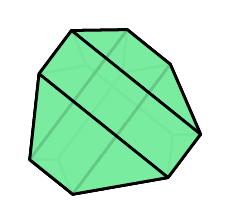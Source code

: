 % polymake for julian
% Thu Jul  5 11:56:52 2018
% q

\begin{tikzpicture}[x  = {(0.959cm,0.111cm)},
                    y  = {(-0.133cm,0.989cm)},
                    z  = {(0.251cm,0.101cm)},
                    scale = .5,
                    color = {lightgray}]


  % DEF POINTS
  \coordinate (v0_q) at (2, 1, -1);
  \coordinate (v1_q) at (1, 2, -1);
  \coordinate (v2_q) at (2, -1, 1);
  \coordinate (v3_q) at (1, -1, 2);
  \coordinate (v4_q) at (1, 1, -2);
  \coordinate (v5_q) at (-1, 2, 1);
  \coordinate (v6_q) at (-1, 1, 2);
  \coordinate (v7_q) at (1, -2, 1);
  \coordinate (v8_q) at (-1, -1, -2);
  \coordinate (v9_q) at (-1, -2, -1);
  \coordinate (v10_q) at (-2, 1, 1);
  \coordinate (v11_q) at (-2, -1, -1);


  % EDGES STYLE
  \definecolor{edgecolor_q}{rgb}{ 0,0,0 }
  \tikzstyle{facestyle_q} = [fill=none, fill opacity=0.85, preaction={draw=white, line cap=round, line width=1.5 pt}, draw=edgecolor_q, line width=1 pt, line cap=round, line join=round]


  % FACES and EDGES and POINTS in the right order
  \draw[facestyle_q] (v8_q) -- (v9_q) -- (v11_q) -- (v8_q) -- cycle;
  \draw[facestyle_q] (v4_q) -- (v8_q) -- (v11_q) -- (v10_q) -- (v5_q) -- (v1_q) -- (v4_q) -- cycle;
  \draw[facestyle_q] (v0_q) -- (v2_q) -- (v7_q) -- (v9_q) -- (v8_q) -- (v4_q) -- (v0_q) -- cycle;


  %POINTS


  %FACETS
  \draw[facestyle_q] (v0_q) -- (v4_q) -- (v1_q) -- (v0_q) -- cycle;


  %POINTS


  %FACETS
  \draw[facestyle_q] (v3_q) -- (v2_q) -- (v0_q) -- (v1_q) -- (v5_q) -- (v6_q) -- (v3_q) -- cycle;


  %POINTS


  %FACETS
  \draw[facestyle_q] (v7_q) -- (v2_q) -- (v3_q) -- (v7_q) -- cycle;


  %POINTS


  %FACETS
  \draw[facestyle_q] (v10_q) -- (v6_q) -- (v5_q) -- (v10_q) -- cycle;


  %POINTS


  %FACETS
  \draw[facestyle_q] (v9_q) -- (v7_q) -- (v3_q) -- (v6_q) -- (v10_q) -- (v11_q) -- (v9_q) -- cycle;


  %POINTS


  %FACETS

  % DEF POINTS
  \coordinate (v0_unnamed__1) at (2, 1, -1);
  \coordinate (v1_unnamed__1) at (1, 2, -1);
  \coordinate (v2_unnamed__1) at (2, -1, 1);
  \coordinate (v3_unnamed__1) at (-1, 2, 1);
  \coordinate (v4_unnamed__1) at (1, -2, 1);
  \coordinate (v5_unnamed__1) at (-1, -2, -1);
  \coordinate (v6_unnamed__1) at (-2, 1, 1);
  \coordinate (v7_unnamed__1) at (-2, -1, -1);


  % EDGES STYLE
  \definecolor{edgecolor_unnamed__1}{rgb}{ 0,0,0 }

  % FACES STYLE
  \definecolor{facetcolor_unnamed__1}{rgb}{ 0.467,0.925,0.62 }

  \tikzstyle{facestyle_unnamed__1} = [fill=facetcolor_unnamed__1, fill opacity=0.85, draw=edgecolor_unnamed__1, line width=1 pt, line cap=round, line join=round]


  % FACES and EDGES and POINTS in the right order
  \draw[facestyle_unnamed__1] (v6_unnamed__1) -- (v3_unnamed__1) -- (v1_unnamed__1) -- (v7_unnamed__1) -- (v6_unnamed__1) -- cycle;
  \draw[facestyle_unnamed__1] (v0_unnamed__1) -- (v5_unnamed__1) -- (v7_unnamed__1) -- (v1_unnamed__1) -- (v0_unnamed__1) -- cycle;
  \draw[facestyle_unnamed__1] (v0_unnamed__1) -- (v2_unnamed__1) -- (v4_unnamed__1) -- (v5_unnamed__1) -- (v0_unnamed__1) -- cycle;
  \draw[facestyle_unnamed__1] (v3_unnamed__1) -- (v2_unnamed__1) -- (v0_unnamed__1) -- (v1_unnamed__1) -- (v3_unnamed__1) -- cycle;


  %POINTS


  %FACETS
  \draw[facestyle_unnamed__1] (v4_unnamed__1) -- (v2_unnamed__1) -- (v3_unnamed__1) -- (v6_unnamed__1) -- (v4_unnamed__1) -- cycle;


  %POINTS


  %FACETS
  \draw[facestyle_unnamed__1] (v5_unnamed__1) -- (v4_unnamed__1) -- (v6_unnamed__1) -- (v7_unnamed__1) -- (v5_unnamed__1) -- cycle;


  %POINTS


  %FACETS

\end{tikzpicture}
